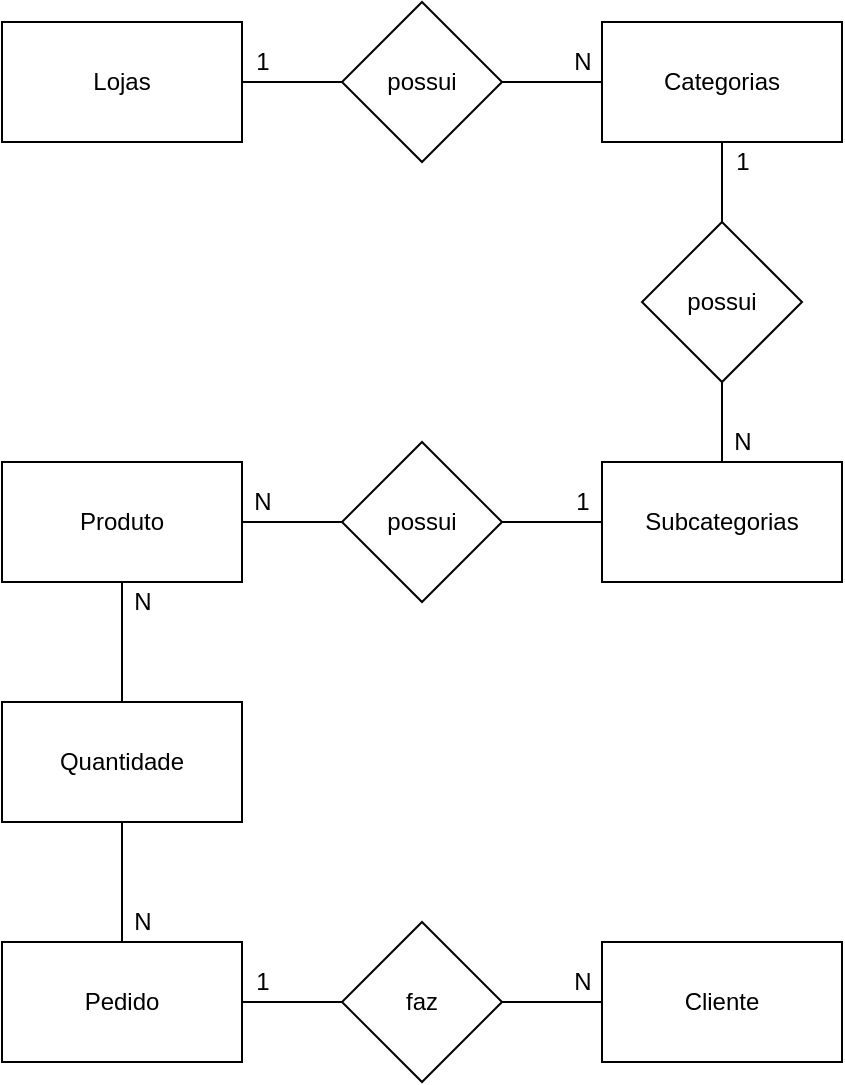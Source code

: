 <mxfile version="14.4.2" type="device"><diagram id="wuWJUciqFJn1xvzh1PYA" name="Page-1"><mxGraphModel dx="1422" dy="705" grid="1" gridSize="10" guides="1" tooltips="1" connect="1" arrows="1" fold="1" page="1" pageScale="1" pageWidth="827" pageHeight="1169" math="0" shadow="0"><root><mxCell id="0"/><mxCell id="1" parent="0"/><mxCell id="Nnyf1DvmdBkzrbF6C6rH-1" value="Lojas" style="rounded=0;whiteSpace=wrap;html=1;" vertex="1" parent="1"><mxGeometry x="140" y="70" width="120" height="60" as="geometry"/></mxCell><mxCell id="Nnyf1DvmdBkzrbF6C6rH-2" value="Categorias" style="rounded=0;whiteSpace=wrap;html=1;" vertex="1" parent="1"><mxGeometry x="440" y="70" width="120" height="60" as="geometry"/></mxCell><mxCell id="Nnyf1DvmdBkzrbF6C6rH-4" style="edgeStyle=orthogonalEdgeStyle;rounded=0;orthogonalLoop=1;jettySize=auto;html=1;entryX=0;entryY=0.5;entryDx=0;entryDy=0;endArrow=none;endFill=0;" edge="1" parent="1" source="Nnyf1DvmdBkzrbF6C6rH-3" target="Nnyf1DvmdBkzrbF6C6rH-2"><mxGeometry relative="1" as="geometry"/></mxCell><mxCell id="Nnyf1DvmdBkzrbF6C6rH-5" style="edgeStyle=orthogonalEdgeStyle;rounded=0;orthogonalLoop=1;jettySize=auto;html=1;entryX=1;entryY=0.5;entryDx=0;entryDy=0;endArrow=none;endFill=0;" edge="1" parent="1" source="Nnyf1DvmdBkzrbF6C6rH-3" target="Nnyf1DvmdBkzrbF6C6rH-1"><mxGeometry relative="1" as="geometry"/></mxCell><mxCell id="Nnyf1DvmdBkzrbF6C6rH-3" value="possui" style="rhombus;whiteSpace=wrap;html=1;" vertex="1" parent="1"><mxGeometry x="310" y="60" width="80" height="80" as="geometry"/></mxCell><mxCell id="Nnyf1DvmdBkzrbF6C6rH-6" value="1" style="text;html=1;align=center;verticalAlign=middle;resizable=0;points=[];autosize=1;" vertex="1" parent="1"><mxGeometry x="260" y="80" width="20" height="20" as="geometry"/></mxCell><mxCell id="Nnyf1DvmdBkzrbF6C6rH-7" value="N" style="text;html=1;align=center;verticalAlign=middle;resizable=0;points=[];autosize=1;" vertex="1" parent="1"><mxGeometry x="420" y="80" width="20" height="20" as="geometry"/></mxCell><mxCell id="Nnyf1DvmdBkzrbF6C6rH-11" style="edgeStyle=orthogonalEdgeStyle;rounded=0;orthogonalLoop=1;jettySize=auto;html=1;entryX=0.5;entryY=1;entryDx=0;entryDy=0;endArrow=none;endFill=0;" edge="1" parent="1" source="Nnyf1DvmdBkzrbF6C6rH-8" target="Nnyf1DvmdBkzrbF6C6rH-2"><mxGeometry relative="1" as="geometry"/></mxCell><mxCell id="Nnyf1DvmdBkzrbF6C6rH-8" value="possui" style="rhombus;whiteSpace=wrap;html=1;" vertex="1" parent="1"><mxGeometry x="460" y="170" width="80" height="80" as="geometry"/></mxCell><mxCell id="Nnyf1DvmdBkzrbF6C6rH-10" style="edgeStyle=orthogonalEdgeStyle;rounded=0;orthogonalLoop=1;jettySize=auto;html=1;entryX=0.5;entryY=1;entryDx=0;entryDy=0;endArrow=none;endFill=0;" edge="1" parent="1" source="Nnyf1DvmdBkzrbF6C6rH-9" target="Nnyf1DvmdBkzrbF6C6rH-8"><mxGeometry relative="1" as="geometry"/></mxCell><mxCell id="Nnyf1DvmdBkzrbF6C6rH-9" value="Subcategorias" style="rounded=0;whiteSpace=wrap;html=1;" vertex="1" parent="1"><mxGeometry x="440" y="290" width="120" height="60" as="geometry"/></mxCell><mxCell id="Nnyf1DvmdBkzrbF6C6rH-12" value="1" style="text;html=1;align=center;verticalAlign=middle;resizable=0;points=[];autosize=1;" vertex="1" parent="1"><mxGeometry x="500" y="130" width="20" height="20" as="geometry"/></mxCell><mxCell id="Nnyf1DvmdBkzrbF6C6rH-13" value="N" style="text;html=1;align=center;verticalAlign=middle;resizable=0;points=[];autosize=1;" vertex="1" parent="1"><mxGeometry x="500" y="270" width="20" height="20" as="geometry"/></mxCell><mxCell id="Nnyf1DvmdBkzrbF6C6rH-14" value="Produto" style="whiteSpace=wrap;html=1;" vertex="1" parent="1"><mxGeometry x="140" y="290" width="120" height="60" as="geometry"/></mxCell><mxCell id="Nnyf1DvmdBkzrbF6C6rH-16" style="edgeStyle=orthogonalEdgeStyle;rounded=0;orthogonalLoop=1;jettySize=auto;html=1;entryX=1;entryY=0.5;entryDx=0;entryDy=0;endArrow=none;endFill=0;" edge="1" parent="1" source="Nnyf1DvmdBkzrbF6C6rH-15" target="Nnyf1DvmdBkzrbF6C6rH-14"><mxGeometry relative="1" as="geometry"/></mxCell><mxCell id="Nnyf1DvmdBkzrbF6C6rH-17" style="edgeStyle=orthogonalEdgeStyle;rounded=0;orthogonalLoop=1;jettySize=auto;html=1;entryX=0;entryY=0.5;entryDx=0;entryDy=0;endArrow=none;endFill=0;" edge="1" parent="1" source="Nnyf1DvmdBkzrbF6C6rH-15" target="Nnyf1DvmdBkzrbF6C6rH-9"><mxGeometry relative="1" as="geometry"/></mxCell><mxCell id="Nnyf1DvmdBkzrbF6C6rH-15" value="possui" style="rhombus;whiteSpace=wrap;html=1;" vertex="1" parent="1"><mxGeometry x="310" y="280" width="80" height="80" as="geometry"/></mxCell><mxCell id="Nnyf1DvmdBkzrbF6C6rH-20" value="1" style="text;html=1;align=center;verticalAlign=middle;resizable=0;points=[];autosize=1;" vertex="1" parent="1"><mxGeometry x="420" y="300" width="20" height="20" as="geometry"/></mxCell><mxCell id="Nnyf1DvmdBkzrbF6C6rH-21" value="N" style="text;html=1;align=center;verticalAlign=middle;resizable=0;points=[];autosize=1;" vertex="1" parent="1"><mxGeometry x="260" y="300" width="20" height="20" as="geometry"/></mxCell><mxCell id="Nnyf1DvmdBkzrbF6C6rH-26" style="edgeStyle=orthogonalEdgeStyle;rounded=0;orthogonalLoop=1;jettySize=auto;html=1;entryX=1;entryY=0.5;entryDx=0;entryDy=0;endArrow=none;endFill=0;" edge="1" parent="1" source="Nnyf1DvmdBkzrbF6C6rH-22" target="Nnyf1DvmdBkzrbF6C6rH-25"><mxGeometry relative="1" as="geometry"/></mxCell><mxCell id="Nnyf1DvmdBkzrbF6C6rH-22" value="Cliente" style="whiteSpace=wrap;html=1;" vertex="1" parent="1"><mxGeometry x="440" y="530" width="120" height="60" as="geometry"/></mxCell><mxCell id="Nnyf1DvmdBkzrbF6C6rH-31" style="edgeStyle=orthogonalEdgeStyle;rounded=0;orthogonalLoop=1;jettySize=auto;html=1;entryX=0.5;entryY=1;entryDx=0;entryDy=0;endArrow=none;endFill=0;" edge="1" parent="1" source="Nnyf1DvmdBkzrbF6C6rH-24" target="Nnyf1DvmdBkzrbF6C6rH-30"><mxGeometry relative="1" as="geometry"/></mxCell><mxCell id="Nnyf1DvmdBkzrbF6C6rH-24" value="Pedido" style="whiteSpace=wrap;html=1;" vertex="1" parent="1"><mxGeometry x="140" y="530" width="120" height="60" as="geometry"/></mxCell><mxCell id="Nnyf1DvmdBkzrbF6C6rH-27" style="edgeStyle=orthogonalEdgeStyle;rounded=0;orthogonalLoop=1;jettySize=auto;html=1;entryX=1;entryY=0.5;entryDx=0;entryDy=0;endArrow=none;endFill=0;" edge="1" parent="1" source="Nnyf1DvmdBkzrbF6C6rH-25" target="Nnyf1DvmdBkzrbF6C6rH-24"><mxGeometry relative="1" as="geometry"/></mxCell><mxCell id="Nnyf1DvmdBkzrbF6C6rH-25" value="faz" style="rhombus;whiteSpace=wrap;html=1;" vertex="1" parent="1"><mxGeometry x="310" y="520" width="80" height="80" as="geometry"/></mxCell><mxCell id="Nnyf1DvmdBkzrbF6C6rH-28" value="N" style="text;html=1;align=center;verticalAlign=middle;resizable=0;points=[];autosize=1;" vertex="1" parent="1"><mxGeometry x="420" y="540" width="20" height="20" as="geometry"/></mxCell><mxCell id="Nnyf1DvmdBkzrbF6C6rH-29" value="1" style="text;html=1;align=center;verticalAlign=middle;resizable=0;points=[];autosize=1;" vertex="1" parent="1"><mxGeometry x="260" y="540" width="20" height="20" as="geometry"/></mxCell><mxCell id="Nnyf1DvmdBkzrbF6C6rH-32" style="edgeStyle=orthogonalEdgeStyle;rounded=0;orthogonalLoop=1;jettySize=auto;html=1;entryX=0.5;entryY=1;entryDx=0;entryDy=0;endArrow=none;endFill=0;" edge="1" parent="1" source="Nnyf1DvmdBkzrbF6C6rH-30" target="Nnyf1DvmdBkzrbF6C6rH-14"><mxGeometry relative="1" as="geometry"/></mxCell><mxCell id="Nnyf1DvmdBkzrbF6C6rH-30" value="Quantidade" style="rounded=0;whiteSpace=wrap;html=1;" vertex="1" parent="1"><mxGeometry x="140" y="410" width="120" height="60" as="geometry"/></mxCell><mxCell id="Nnyf1DvmdBkzrbF6C6rH-33" value="N" style="text;html=1;align=center;verticalAlign=middle;resizable=0;points=[];autosize=1;" vertex="1" parent="1"><mxGeometry x="200" y="350" width="20" height="20" as="geometry"/></mxCell><mxCell id="Nnyf1DvmdBkzrbF6C6rH-34" value="N" style="text;html=1;align=center;verticalAlign=middle;resizable=0;points=[];autosize=1;" vertex="1" parent="1"><mxGeometry x="200" y="510" width="20" height="20" as="geometry"/></mxCell></root></mxGraphModel></diagram></mxfile>